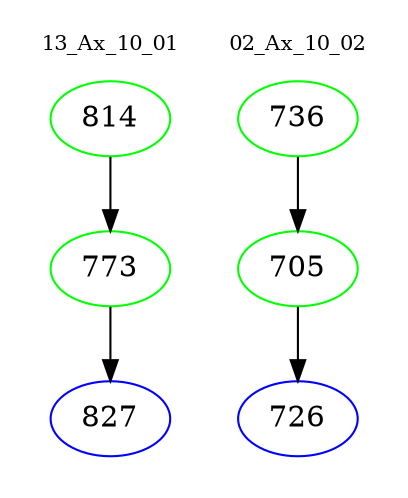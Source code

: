 digraph{
subgraph cluster_0 {
color = white
label = "13_Ax_10_01";
fontsize=10;
T0_814 [label="814", color="green"]
T0_814 -> T0_773 [color="black"]
T0_773 [label="773", color="green"]
T0_773 -> T0_827 [color="black"]
T0_827 [label="827", color="blue"]
}
subgraph cluster_1 {
color = white
label = "02_Ax_10_02";
fontsize=10;
T1_736 [label="736", color="green"]
T1_736 -> T1_705 [color="black"]
T1_705 [label="705", color="green"]
T1_705 -> T1_726 [color="black"]
T1_726 [label="726", color="blue"]
}
}
